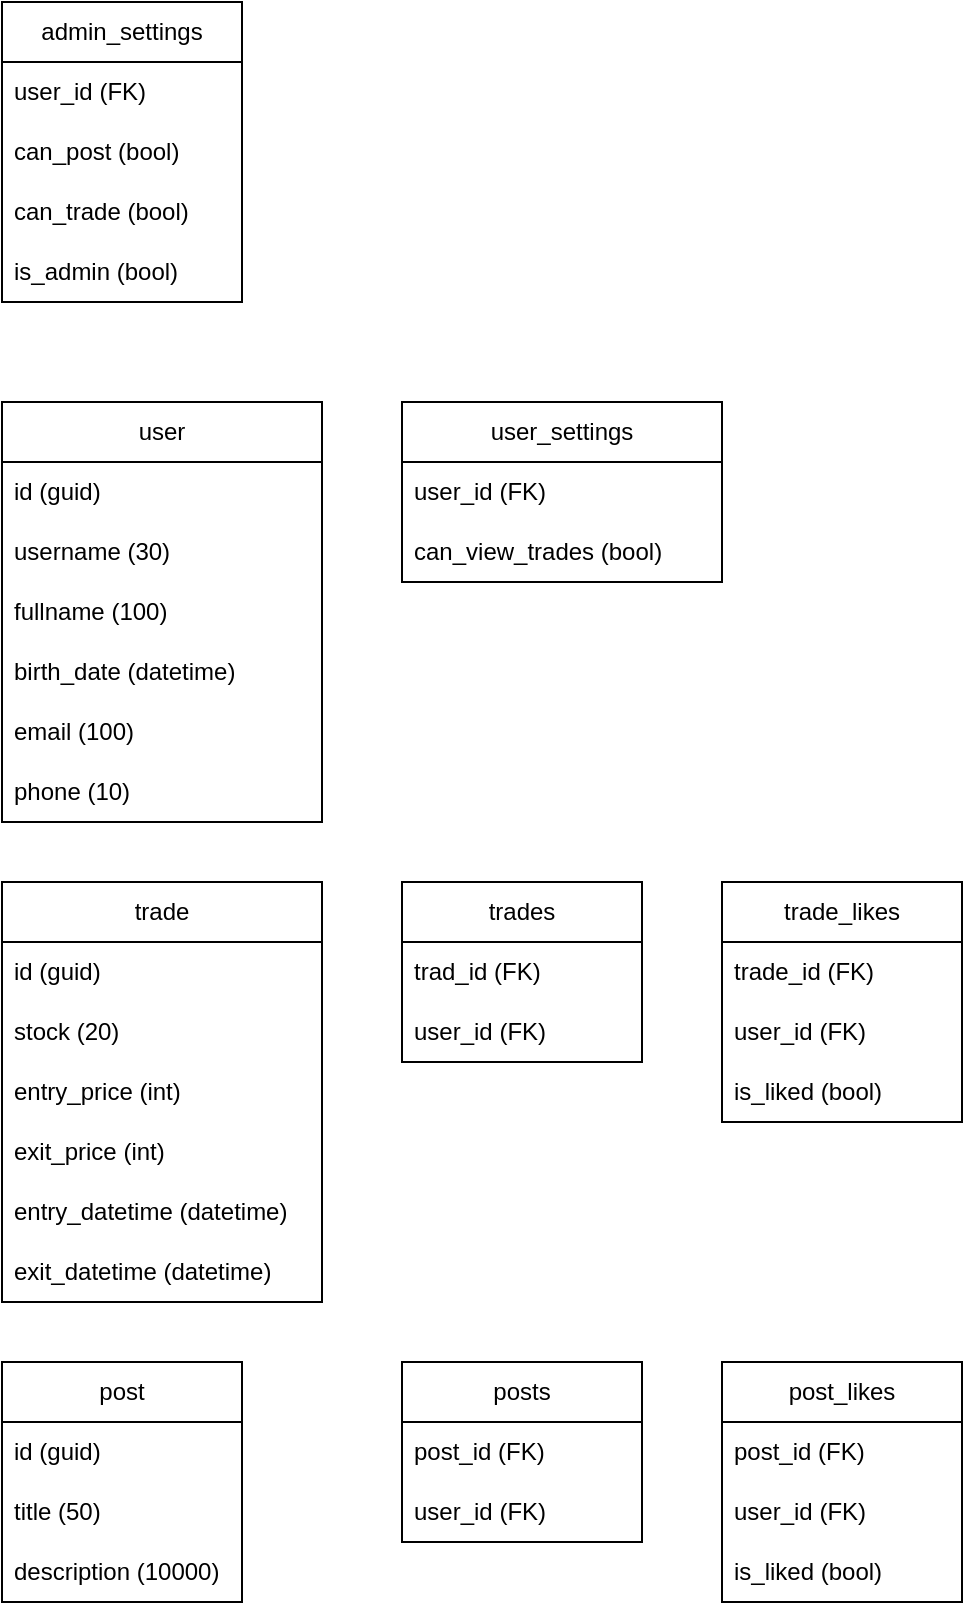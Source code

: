 <mxfile version="26.0.16">
  <diagram name="Page-1" id="h0CDxAGGb5yaC5geOYBp">
    <mxGraphModel dx="1434" dy="738" grid="1" gridSize="10" guides="1" tooltips="1" connect="1" arrows="1" fold="1" page="1" pageScale="1" pageWidth="850" pageHeight="1100" math="0" shadow="0">
      <root>
        <mxCell id="0" />
        <mxCell id="1" parent="0" />
        <mxCell id="d8JtFXB4gbZHzW_L0Lqz-3" value="trade" style="swimlane;fontStyle=0;childLayout=stackLayout;horizontal=1;startSize=30;horizontalStack=0;resizeParent=1;resizeParentMax=0;resizeLast=0;collapsible=1;marginBottom=0;whiteSpace=wrap;html=1;" vertex="1" parent="1">
          <mxGeometry x="40" y="480" width="160" height="210" as="geometry" />
        </mxCell>
        <mxCell id="d8JtFXB4gbZHzW_L0Lqz-4" value="id (guid)" style="text;strokeColor=none;fillColor=none;align=left;verticalAlign=middle;spacingLeft=4;spacingRight=4;overflow=hidden;points=[[0,0.5],[1,0.5]];portConstraint=eastwest;rotatable=0;whiteSpace=wrap;html=1;" vertex="1" parent="d8JtFXB4gbZHzW_L0Lqz-3">
          <mxGeometry y="30" width="160" height="30" as="geometry" />
        </mxCell>
        <mxCell id="d8JtFXB4gbZHzW_L0Lqz-22" value="stock (20)" style="text;strokeColor=none;fillColor=none;align=left;verticalAlign=middle;spacingLeft=4;spacingRight=4;overflow=hidden;points=[[0,0.5],[1,0.5]];portConstraint=eastwest;rotatable=0;whiteSpace=wrap;html=1;" vertex="1" parent="d8JtFXB4gbZHzW_L0Lqz-3">
          <mxGeometry y="60" width="160" height="30" as="geometry" />
        </mxCell>
        <mxCell id="d8JtFXB4gbZHzW_L0Lqz-5" value="entry_price (int)" style="text;strokeColor=none;fillColor=none;align=left;verticalAlign=middle;spacingLeft=4;spacingRight=4;overflow=hidden;points=[[0,0.5],[1,0.5]];portConstraint=eastwest;rotatable=0;whiteSpace=wrap;html=1;" vertex="1" parent="d8JtFXB4gbZHzW_L0Lqz-3">
          <mxGeometry y="90" width="160" height="30" as="geometry" />
        </mxCell>
        <mxCell id="d8JtFXB4gbZHzW_L0Lqz-6" value="exit_price (int)" style="text;strokeColor=none;fillColor=none;align=left;verticalAlign=middle;spacingLeft=4;spacingRight=4;overflow=hidden;points=[[0,0.5],[1,0.5]];portConstraint=eastwest;rotatable=0;whiteSpace=wrap;html=1;" vertex="1" parent="d8JtFXB4gbZHzW_L0Lqz-3">
          <mxGeometry y="120" width="160" height="30" as="geometry" />
        </mxCell>
        <mxCell id="d8JtFXB4gbZHzW_L0Lqz-10" value="entry_datetime (datetime)" style="text;strokeColor=none;fillColor=none;align=left;verticalAlign=middle;spacingLeft=4;spacingRight=4;overflow=hidden;points=[[0,0.5],[1,0.5]];portConstraint=eastwest;rotatable=0;whiteSpace=wrap;html=1;" vertex="1" parent="d8JtFXB4gbZHzW_L0Lqz-3">
          <mxGeometry y="150" width="160" height="30" as="geometry" />
        </mxCell>
        <mxCell id="d8JtFXB4gbZHzW_L0Lqz-11" value="exit_datetime (datetime)" style="text;strokeColor=none;fillColor=none;align=left;verticalAlign=middle;spacingLeft=4;spacingRight=4;overflow=hidden;points=[[0,0.5],[1,0.5]];portConstraint=eastwest;rotatable=0;whiteSpace=wrap;html=1;" vertex="1" parent="d8JtFXB4gbZHzW_L0Lqz-3">
          <mxGeometry y="180" width="160" height="30" as="geometry" />
        </mxCell>
        <mxCell id="d8JtFXB4gbZHzW_L0Lqz-12" value="user" style="swimlane;fontStyle=0;childLayout=stackLayout;horizontal=1;startSize=30;horizontalStack=0;resizeParent=1;resizeParentMax=0;resizeLast=0;collapsible=1;marginBottom=0;whiteSpace=wrap;html=1;" vertex="1" parent="1">
          <mxGeometry x="40" y="240" width="160" height="210" as="geometry" />
        </mxCell>
        <mxCell id="d8JtFXB4gbZHzW_L0Lqz-17" value="id (guid)" style="text;strokeColor=none;fillColor=none;align=left;verticalAlign=middle;spacingLeft=4;spacingRight=4;overflow=hidden;points=[[0,0.5],[1,0.5]];portConstraint=eastwest;rotatable=0;whiteSpace=wrap;html=1;" vertex="1" parent="d8JtFXB4gbZHzW_L0Lqz-12">
          <mxGeometry y="30" width="160" height="30" as="geometry" />
        </mxCell>
        <mxCell id="d8JtFXB4gbZHzW_L0Lqz-13" value="username (30)" style="text;strokeColor=none;fillColor=none;align=left;verticalAlign=middle;spacingLeft=4;spacingRight=4;overflow=hidden;points=[[0,0.5],[1,0.5]];portConstraint=eastwest;rotatable=0;whiteSpace=wrap;html=1;" vertex="1" parent="d8JtFXB4gbZHzW_L0Lqz-12">
          <mxGeometry y="60" width="160" height="30" as="geometry" />
        </mxCell>
        <mxCell id="d8JtFXB4gbZHzW_L0Lqz-14" value="fullname (100)" style="text;strokeColor=none;fillColor=none;align=left;verticalAlign=middle;spacingLeft=4;spacingRight=4;overflow=hidden;points=[[0,0.5],[1,0.5]];portConstraint=eastwest;rotatable=0;whiteSpace=wrap;html=1;" vertex="1" parent="d8JtFXB4gbZHzW_L0Lqz-12">
          <mxGeometry y="90" width="160" height="30" as="geometry" />
        </mxCell>
        <mxCell id="d8JtFXB4gbZHzW_L0Lqz-15" value="birth_date (datetime)" style="text;strokeColor=none;fillColor=none;align=left;verticalAlign=middle;spacingLeft=4;spacingRight=4;overflow=hidden;points=[[0,0.5],[1,0.5]];portConstraint=eastwest;rotatable=0;whiteSpace=wrap;html=1;" vertex="1" parent="d8JtFXB4gbZHzW_L0Lqz-12">
          <mxGeometry y="120" width="160" height="30" as="geometry" />
        </mxCell>
        <mxCell id="d8JtFXB4gbZHzW_L0Lqz-16" value="email (100)" style="text;strokeColor=none;fillColor=none;align=left;verticalAlign=middle;spacingLeft=4;spacingRight=4;overflow=hidden;points=[[0,0.5],[1,0.5]];portConstraint=eastwest;rotatable=0;whiteSpace=wrap;html=1;" vertex="1" parent="d8JtFXB4gbZHzW_L0Lqz-12">
          <mxGeometry y="150" width="160" height="30" as="geometry" />
        </mxCell>
        <mxCell id="d8JtFXB4gbZHzW_L0Lqz-23" value="phone (10)" style="text;strokeColor=none;fillColor=none;align=left;verticalAlign=middle;spacingLeft=4;spacingRight=4;overflow=hidden;points=[[0,0.5],[1,0.5]];portConstraint=eastwest;rotatable=0;whiteSpace=wrap;html=1;" vertex="1" parent="d8JtFXB4gbZHzW_L0Lqz-12">
          <mxGeometry y="180" width="160" height="30" as="geometry" />
        </mxCell>
        <mxCell id="d8JtFXB4gbZHzW_L0Lqz-18" value="trades" style="swimlane;fontStyle=0;childLayout=stackLayout;horizontal=1;startSize=30;horizontalStack=0;resizeParent=1;resizeParentMax=0;resizeLast=0;collapsible=1;marginBottom=0;whiteSpace=wrap;html=1;" vertex="1" parent="1">
          <mxGeometry x="240" y="480" width="120" height="90" as="geometry" />
        </mxCell>
        <mxCell id="d8JtFXB4gbZHzW_L0Lqz-19" value="trad_id (FK)" style="text;strokeColor=none;fillColor=none;align=left;verticalAlign=middle;spacingLeft=4;spacingRight=4;overflow=hidden;points=[[0,0.5],[1,0.5]];portConstraint=eastwest;rotatable=0;whiteSpace=wrap;html=1;" vertex="1" parent="d8JtFXB4gbZHzW_L0Lqz-18">
          <mxGeometry y="30" width="120" height="30" as="geometry" />
        </mxCell>
        <mxCell id="d8JtFXB4gbZHzW_L0Lqz-20" value="user_id (FK)" style="text;strokeColor=none;fillColor=none;align=left;verticalAlign=middle;spacingLeft=4;spacingRight=4;overflow=hidden;points=[[0,0.5],[1,0.5]];portConstraint=eastwest;rotatable=0;whiteSpace=wrap;html=1;" vertex="1" parent="d8JtFXB4gbZHzW_L0Lqz-18">
          <mxGeometry y="60" width="120" height="30" as="geometry" />
        </mxCell>
        <mxCell id="d8JtFXB4gbZHzW_L0Lqz-24" value="post" style="swimlane;fontStyle=0;childLayout=stackLayout;horizontal=1;startSize=30;horizontalStack=0;resizeParent=1;resizeParentMax=0;resizeLast=0;collapsible=1;marginBottom=0;whiteSpace=wrap;html=1;" vertex="1" parent="1">
          <mxGeometry x="40" y="720" width="120" height="120" as="geometry" />
        </mxCell>
        <mxCell id="d8JtFXB4gbZHzW_L0Lqz-25" value="id (guid)" style="text;strokeColor=none;fillColor=none;align=left;verticalAlign=middle;spacingLeft=4;spacingRight=4;overflow=hidden;points=[[0,0.5],[1,0.5]];portConstraint=eastwest;rotatable=0;whiteSpace=wrap;html=1;" vertex="1" parent="d8JtFXB4gbZHzW_L0Lqz-24">
          <mxGeometry y="30" width="120" height="30" as="geometry" />
        </mxCell>
        <mxCell id="d8JtFXB4gbZHzW_L0Lqz-26" value="title (50)" style="text;strokeColor=none;fillColor=none;align=left;verticalAlign=middle;spacingLeft=4;spacingRight=4;overflow=hidden;points=[[0,0.5],[1,0.5]];portConstraint=eastwest;rotatable=0;whiteSpace=wrap;html=1;" vertex="1" parent="d8JtFXB4gbZHzW_L0Lqz-24">
          <mxGeometry y="60" width="120" height="30" as="geometry" />
        </mxCell>
        <mxCell id="d8JtFXB4gbZHzW_L0Lqz-27" value="description (10000)" style="text;strokeColor=none;fillColor=none;align=left;verticalAlign=middle;spacingLeft=4;spacingRight=4;overflow=hidden;points=[[0,0.5],[1,0.5]];portConstraint=eastwest;rotatable=0;whiteSpace=wrap;html=1;" vertex="1" parent="d8JtFXB4gbZHzW_L0Lqz-24">
          <mxGeometry y="90" width="120" height="30" as="geometry" />
        </mxCell>
        <mxCell id="d8JtFXB4gbZHzW_L0Lqz-28" value="post_likes" style="swimlane;fontStyle=0;childLayout=stackLayout;horizontal=1;startSize=30;horizontalStack=0;resizeParent=1;resizeParentMax=0;resizeLast=0;collapsible=1;marginBottom=0;whiteSpace=wrap;html=1;" vertex="1" parent="1">
          <mxGeometry x="400" y="720" width="120" height="120" as="geometry" />
        </mxCell>
        <mxCell id="d8JtFXB4gbZHzW_L0Lqz-29" value="post_id (FK)" style="text;strokeColor=none;fillColor=none;align=left;verticalAlign=middle;spacingLeft=4;spacingRight=4;overflow=hidden;points=[[0,0.5],[1,0.5]];portConstraint=eastwest;rotatable=0;whiteSpace=wrap;html=1;" vertex="1" parent="d8JtFXB4gbZHzW_L0Lqz-28">
          <mxGeometry y="30" width="120" height="30" as="geometry" />
        </mxCell>
        <mxCell id="d8JtFXB4gbZHzW_L0Lqz-30" value="user_id (FK)" style="text;strokeColor=none;fillColor=none;align=left;verticalAlign=middle;spacingLeft=4;spacingRight=4;overflow=hidden;points=[[0,0.5],[1,0.5]];portConstraint=eastwest;rotatable=0;whiteSpace=wrap;html=1;" vertex="1" parent="d8JtFXB4gbZHzW_L0Lqz-28">
          <mxGeometry y="60" width="120" height="30" as="geometry" />
        </mxCell>
        <mxCell id="d8JtFXB4gbZHzW_L0Lqz-31" value="is_liked (bool)" style="text;strokeColor=none;fillColor=none;align=left;verticalAlign=middle;spacingLeft=4;spacingRight=4;overflow=hidden;points=[[0,0.5],[1,0.5]];portConstraint=eastwest;rotatable=0;whiteSpace=wrap;html=1;" vertex="1" parent="d8JtFXB4gbZHzW_L0Lqz-28">
          <mxGeometry y="90" width="120" height="30" as="geometry" />
        </mxCell>
        <mxCell id="d8JtFXB4gbZHzW_L0Lqz-32" value="user_settings" style="swimlane;fontStyle=0;childLayout=stackLayout;horizontal=1;startSize=30;horizontalStack=0;resizeParent=1;resizeParentMax=0;resizeLast=0;collapsible=1;marginBottom=0;whiteSpace=wrap;html=1;" vertex="1" parent="1">
          <mxGeometry x="240" y="240" width="160" height="90" as="geometry" />
        </mxCell>
        <mxCell id="d8JtFXB4gbZHzW_L0Lqz-33" value="user_id (FK)" style="text;strokeColor=none;fillColor=none;align=left;verticalAlign=middle;spacingLeft=4;spacingRight=4;overflow=hidden;points=[[0,0.5],[1,0.5]];portConstraint=eastwest;rotatable=0;whiteSpace=wrap;html=1;" vertex="1" parent="d8JtFXB4gbZHzW_L0Lqz-32">
          <mxGeometry y="30" width="160" height="30" as="geometry" />
        </mxCell>
        <mxCell id="d8JtFXB4gbZHzW_L0Lqz-36" value="can_view_trades (bool)" style="text;strokeColor=none;fillColor=none;align=left;verticalAlign=middle;spacingLeft=4;spacingRight=4;overflow=hidden;points=[[0,0.5],[1,0.5]];portConstraint=eastwest;rotatable=0;whiteSpace=wrap;html=1;" vertex="1" parent="d8JtFXB4gbZHzW_L0Lqz-32">
          <mxGeometry y="60" width="160" height="30" as="geometry" />
        </mxCell>
        <mxCell id="d8JtFXB4gbZHzW_L0Lqz-37" value="admin_settings" style="swimlane;fontStyle=0;childLayout=stackLayout;horizontal=1;startSize=30;horizontalStack=0;resizeParent=1;resizeParentMax=0;resizeLast=0;collapsible=1;marginBottom=0;whiteSpace=wrap;html=1;" vertex="1" parent="1">
          <mxGeometry x="40" y="40" width="120" height="150" as="geometry" />
        </mxCell>
        <mxCell id="d8JtFXB4gbZHzW_L0Lqz-38" value="user_id (FK)" style="text;strokeColor=none;fillColor=none;align=left;verticalAlign=middle;spacingLeft=4;spacingRight=4;overflow=hidden;points=[[0,0.5],[1,0.5]];portConstraint=eastwest;rotatable=0;whiteSpace=wrap;html=1;" vertex="1" parent="d8JtFXB4gbZHzW_L0Lqz-37">
          <mxGeometry y="30" width="120" height="30" as="geometry" />
        </mxCell>
        <mxCell id="d8JtFXB4gbZHzW_L0Lqz-39" value="can_post (bool)" style="text;strokeColor=none;fillColor=none;align=left;verticalAlign=middle;spacingLeft=4;spacingRight=4;overflow=hidden;points=[[0,0.5],[1,0.5]];portConstraint=eastwest;rotatable=0;whiteSpace=wrap;html=1;" vertex="1" parent="d8JtFXB4gbZHzW_L0Lqz-37">
          <mxGeometry y="60" width="120" height="30" as="geometry" />
        </mxCell>
        <mxCell id="d8JtFXB4gbZHzW_L0Lqz-40" value="can_trade (bool)" style="text;strokeColor=none;fillColor=none;align=left;verticalAlign=middle;spacingLeft=4;spacingRight=4;overflow=hidden;points=[[0,0.5],[1,0.5]];portConstraint=eastwest;rotatable=0;whiteSpace=wrap;html=1;" vertex="1" parent="d8JtFXB4gbZHzW_L0Lqz-37">
          <mxGeometry y="90" width="120" height="30" as="geometry" />
        </mxCell>
        <mxCell id="d8JtFXB4gbZHzW_L0Lqz-50" value="is_admin (bool)" style="text;strokeColor=none;fillColor=none;align=left;verticalAlign=middle;spacingLeft=4;spacingRight=4;overflow=hidden;points=[[0,0.5],[1,0.5]];portConstraint=eastwest;rotatable=0;whiteSpace=wrap;html=1;" vertex="1" parent="d8JtFXB4gbZHzW_L0Lqz-37">
          <mxGeometry y="120" width="120" height="30" as="geometry" />
        </mxCell>
        <mxCell id="d8JtFXB4gbZHzW_L0Lqz-41" value="posts" style="swimlane;fontStyle=0;childLayout=stackLayout;horizontal=1;startSize=30;horizontalStack=0;resizeParent=1;resizeParentMax=0;resizeLast=0;collapsible=1;marginBottom=0;whiteSpace=wrap;html=1;" vertex="1" parent="1">
          <mxGeometry x="240" y="720" width="120" height="90" as="geometry" />
        </mxCell>
        <mxCell id="d8JtFXB4gbZHzW_L0Lqz-42" value="post_id (FK)" style="text;strokeColor=none;fillColor=none;align=left;verticalAlign=middle;spacingLeft=4;spacingRight=4;overflow=hidden;points=[[0,0.5],[1,0.5]];portConstraint=eastwest;rotatable=0;whiteSpace=wrap;html=1;" vertex="1" parent="d8JtFXB4gbZHzW_L0Lqz-41">
          <mxGeometry y="30" width="120" height="30" as="geometry" />
        </mxCell>
        <mxCell id="d8JtFXB4gbZHzW_L0Lqz-43" value="user_id (FK)" style="text;strokeColor=none;fillColor=none;align=left;verticalAlign=middle;spacingLeft=4;spacingRight=4;overflow=hidden;points=[[0,0.5],[1,0.5]];portConstraint=eastwest;rotatable=0;whiteSpace=wrap;html=1;" vertex="1" parent="d8JtFXB4gbZHzW_L0Lqz-41">
          <mxGeometry y="60" width="120" height="30" as="geometry" />
        </mxCell>
        <mxCell id="d8JtFXB4gbZHzW_L0Lqz-45" value="trade_likes" style="swimlane;fontStyle=0;childLayout=stackLayout;horizontal=1;startSize=30;horizontalStack=0;resizeParent=1;resizeParentMax=0;resizeLast=0;collapsible=1;marginBottom=0;whiteSpace=wrap;html=1;" vertex="1" parent="1">
          <mxGeometry x="400" y="480" width="120" height="120" as="geometry" />
        </mxCell>
        <mxCell id="d8JtFXB4gbZHzW_L0Lqz-46" value="trade_id (FK)" style="text;strokeColor=none;fillColor=none;align=left;verticalAlign=middle;spacingLeft=4;spacingRight=4;overflow=hidden;points=[[0,0.5],[1,0.5]];portConstraint=eastwest;rotatable=0;whiteSpace=wrap;html=1;" vertex="1" parent="d8JtFXB4gbZHzW_L0Lqz-45">
          <mxGeometry y="30" width="120" height="30" as="geometry" />
        </mxCell>
        <mxCell id="d8JtFXB4gbZHzW_L0Lqz-47" value="user_id (FK)" style="text;strokeColor=none;fillColor=none;align=left;verticalAlign=middle;spacingLeft=4;spacingRight=4;overflow=hidden;points=[[0,0.5],[1,0.5]];portConstraint=eastwest;rotatable=0;whiteSpace=wrap;html=1;" vertex="1" parent="d8JtFXB4gbZHzW_L0Lqz-45">
          <mxGeometry y="60" width="120" height="30" as="geometry" />
        </mxCell>
        <mxCell id="d8JtFXB4gbZHzW_L0Lqz-48" value="is_liked (bool)" style="text;strokeColor=none;fillColor=none;align=left;verticalAlign=middle;spacingLeft=4;spacingRight=4;overflow=hidden;points=[[0,0.5],[1,0.5]];portConstraint=eastwest;rotatable=0;whiteSpace=wrap;html=1;" vertex="1" parent="d8JtFXB4gbZHzW_L0Lqz-45">
          <mxGeometry y="90" width="120" height="30" as="geometry" />
        </mxCell>
      </root>
    </mxGraphModel>
  </diagram>
</mxfile>
